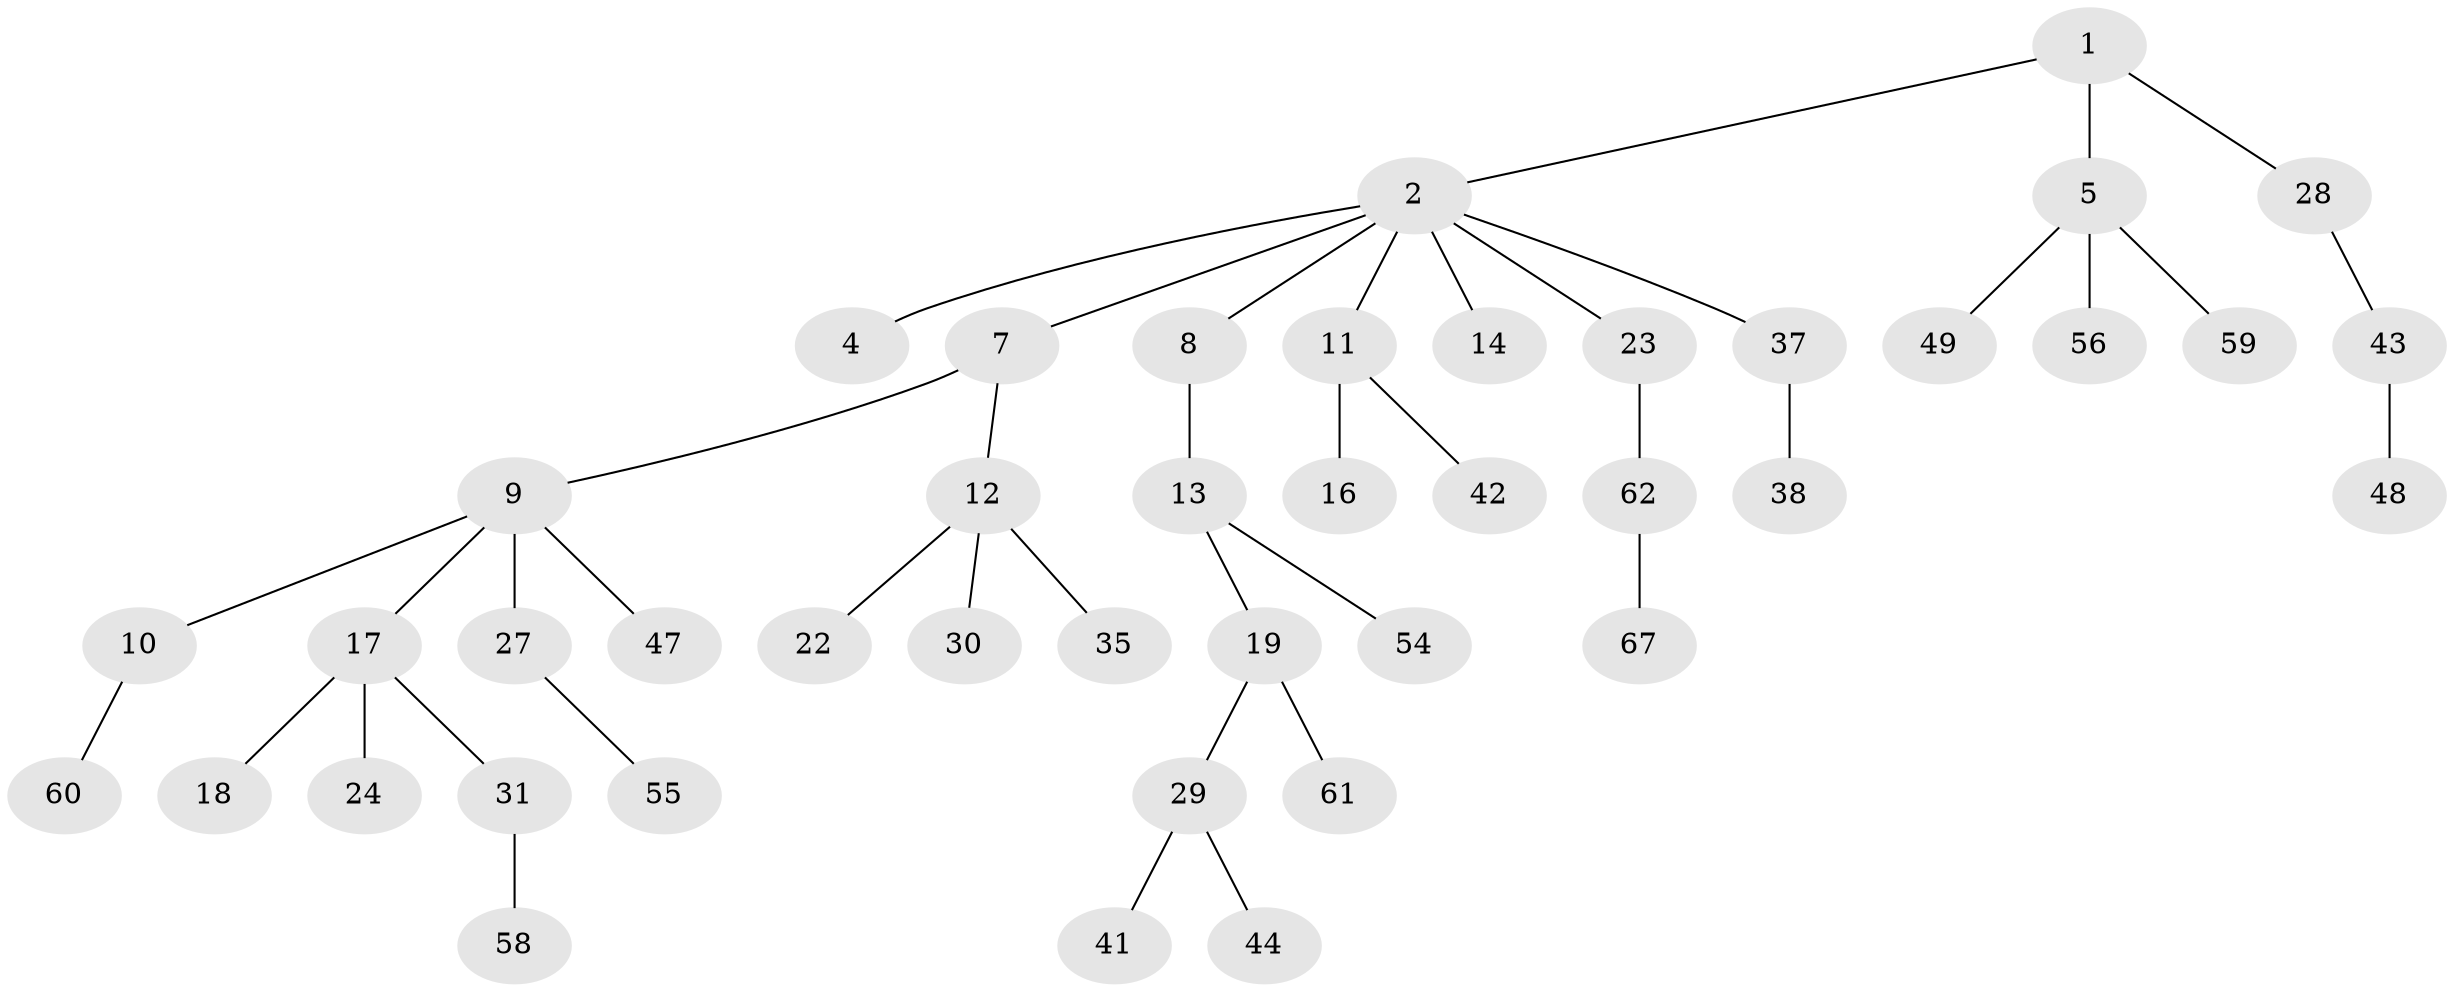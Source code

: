 // Generated by graph-tools (version 1.1) at 2025/52/02/27/25 19:52:11]
// undirected, 43 vertices, 42 edges
graph export_dot {
graph [start="1"]
  node [color=gray90,style=filled];
  1;
  2 [super="+3"];
  4 [super="+6"];
  5 [super="+50"];
  7;
  8;
  9 [super="+40"];
  10 [super="+57"];
  11 [super="+21"];
  12 [super="+15"];
  13 [super="+26"];
  14 [super="+46"];
  16;
  17 [super="+20"];
  18 [super="+65"];
  19 [super="+53"];
  22 [super="+34"];
  23 [super="+66"];
  24 [super="+25"];
  27;
  28 [super="+32"];
  29 [super="+36"];
  30 [super="+33"];
  31 [super="+39"];
  35;
  37;
  38 [super="+52"];
  41;
  42;
  43 [super="+45"];
  44;
  47;
  48;
  49 [super="+51"];
  54;
  55 [super="+64"];
  56;
  58;
  59;
  60;
  61;
  62 [super="+63"];
  67;
  1 -- 2;
  1 -- 5;
  1 -- 28;
  2 -- 11;
  2 -- 14;
  2 -- 23;
  2 -- 4;
  2 -- 37;
  2 -- 7;
  2 -- 8;
  5 -- 49;
  5 -- 56;
  5 -- 59;
  7 -- 9;
  7 -- 12;
  8 -- 13;
  9 -- 10;
  9 -- 17;
  9 -- 27;
  9 -- 47;
  10 -- 60;
  11 -- 16;
  11 -- 42;
  12 -- 30;
  12 -- 35;
  12 -- 22;
  13 -- 19;
  13 -- 54;
  17 -- 18;
  17 -- 24;
  17 -- 31;
  19 -- 29;
  19 -- 61;
  23 -- 62;
  27 -- 55;
  28 -- 43;
  29 -- 44;
  29 -- 41;
  31 -- 58;
  37 -- 38;
  43 -- 48;
  62 -- 67;
}
